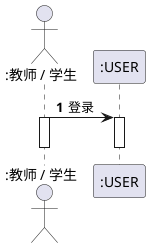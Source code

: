 @startuml
        autonumber
        actor ":教师 / 学生" as ts
        participant ":USER" as user
        ts->user:登录
        activate ts
        activate user
        deactivate user
        deactivate ts

@enduml
